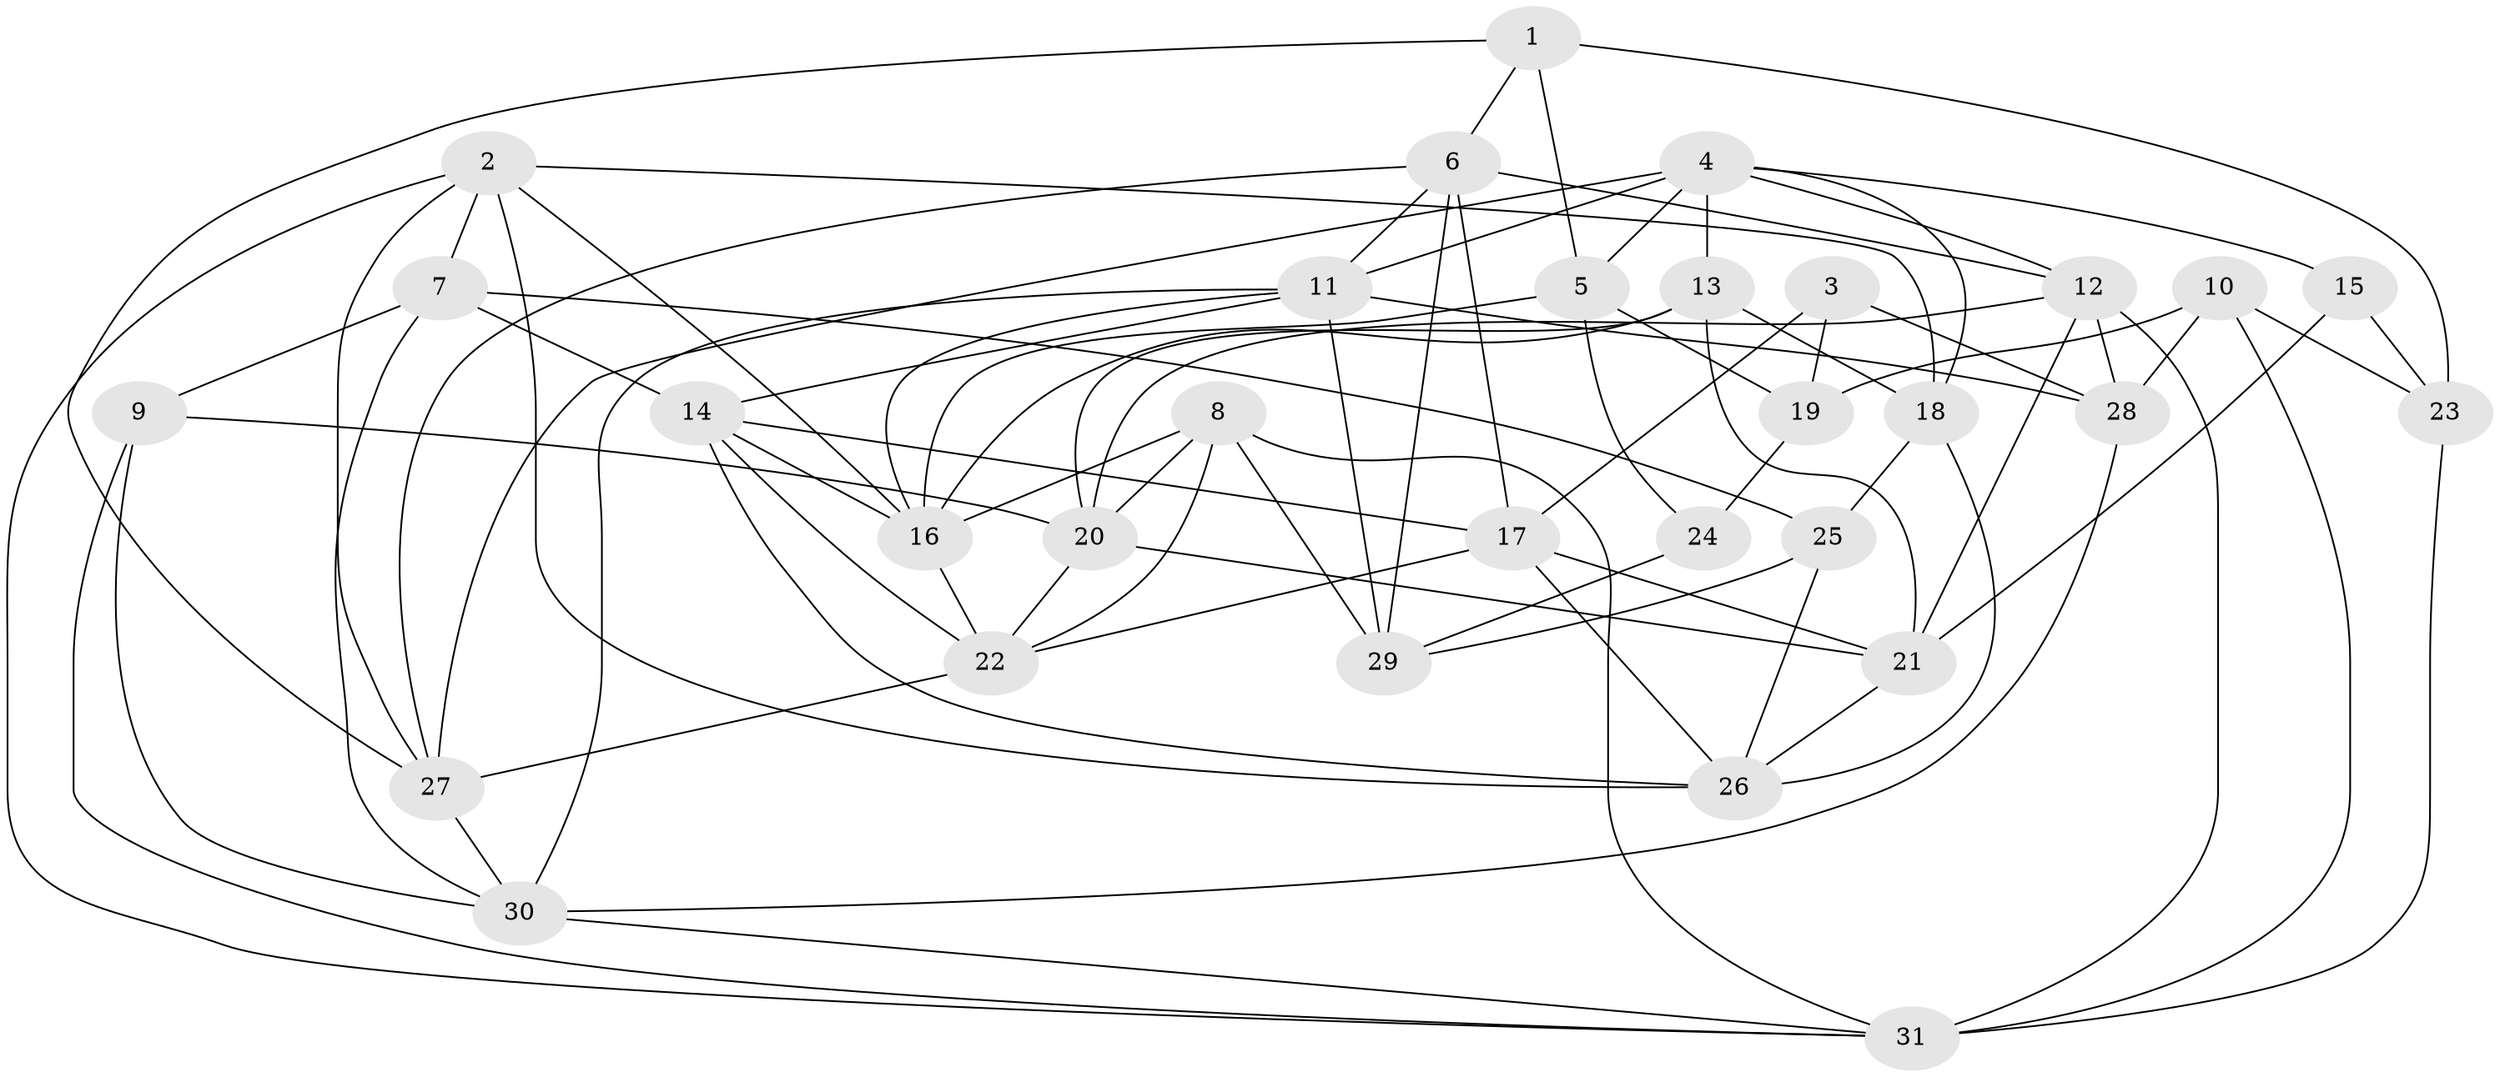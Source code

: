// original degree distribution, {4: 1.0}
// Generated by graph-tools (version 1.1) at 2025/03/03/09/25 03:03:09]
// undirected, 31 vertices, 81 edges
graph export_dot {
graph [start="1"]
  node [color=gray90,style=filled];
  1;
  2;
  3;
  4;
  5;
  6;
  7;
  8;
  9;
  10;
  11;
  12;
  13;
  14;
  15;
  16;
  17;
  18;
  19;
  20;
  21;
  22;
  23;
  24;
  25;
  26;
  27;
  28;
  29;
  30;
  31;
  1 -- 5 [weight=1.0];
  1 -- 6 [weight=1.0];
  1 -- 23 [weight=1.0];
  1 -- 27 [weight=1.0];
  2 -- 7 [weight=1.0];
  2 -- 16 [weight=1.0];
  2 -- 18 [weight=1.0];
  2 -- 26 [weight=1.0];
  2 -- 27 [weight=1.0];
  2 -- 31 [weight=1.0];
  3 -- 17 [weight=1.0];
  3 -- 19 [weight=2.0];
  3 -- 28 [weight=1.0];
  4 -- 5 [weight=1.0];
  4 -- 11 [weight=1.0];
  4 -- 12 [weight=1.0];
  4 -- 13 [weight=2.0];
  4 -- 15 [weight=1.0];
  4 -- 18 [weight=1.0];
  4 -- 27 [weight=1.0];
  5 -- 16 [weight=2.0];
  5 -- 19 [weight=1.0];
  5 -- 24 [weight=1.0];
  6 -- 11 [weight=1.0];
  6 -- 12 [weight=1.0];
  6 -- 17 [weight=1.0];
  6 -- 27 [weight=1.0];
  6 -- 29 [weight=1.0];
  7 -- 9 [weight=1.0];
  7 -- 14 [weight=1.0];
  7 -- 25 [weight=2.0];
  7 -- 30 [weight=1.0];
  8 -- 16 [weight=1.0];
  8 -- 20 [weight=1.0];
  8 -- 22 [weight=1.0];
  8 -- 29 [weight=2.0];
  8 -- 31 [weight=1.0];
  9 -- 20 [weight=1.0];
  9 -- 30 [weight=1.0];
  9 -- 31 [weight=1.0];
  10 -- 19 [weight=1.0];
  10 -- 23 [weight=1.0];
  10 -- 28 [weight=1.0];
  10 -- 31 [weight=1.0];
  11 -- 14 [weight=1.0];
  11 -- 16 [weight=1.0];
  11 -- 28 [weight=2.0];
  11 -- 29 [weight=1.0];
  11 -- 30 [weight=1.0];
  12 -- 20 [weight=1.0];
  12 -- 21 [weight=1.0];
  12 -- 28 [weight=1.0];
  12 -- 31 [weight=1.0];
  13 -- 16 [weight=1.0];
  13 -- 18 [weight=1.0];
  13 -- 20 [weight=1.0];
  13 -- 21 [weight=1.0];
  14 -- 16 [weight=1.0];
  14 -- 17 [weight=1.0];
  14 -- 22 [weight=1.0];
  14 -- 26 [weight=1.0];
  15 -- 21 [weight=1.0];
  15 -- 23 [weight=2.0];
  16 -- 22 [weight=1.0];
  17 -- 21 [weight=1.0];
  17 -- 22 [weight=1.0];
  17 -- 26 [weight=1.0];
  18 -- 25 [weight=2.0];
  18 -- 26 [weight=1.0];
  19 -- 24 [weight=2.0];
  20 -- 21 [weight=1.0];
  20 -- 22 [weight=1.0];
  21 -- 26 [weight=1.0];
  22 -- 27 [weight=1.0];
  23 -- 31 [weight=2.0];
  24 -- 29 [weight=1.0];
  25 -- 26 [weight=1.0];
  25 -- 29 [weight=1.0];
  27 -- 30 [weight=1.0];
  28 -- 30 [weight=1.0];
  30 -- 31 [weight=1.0];
}
